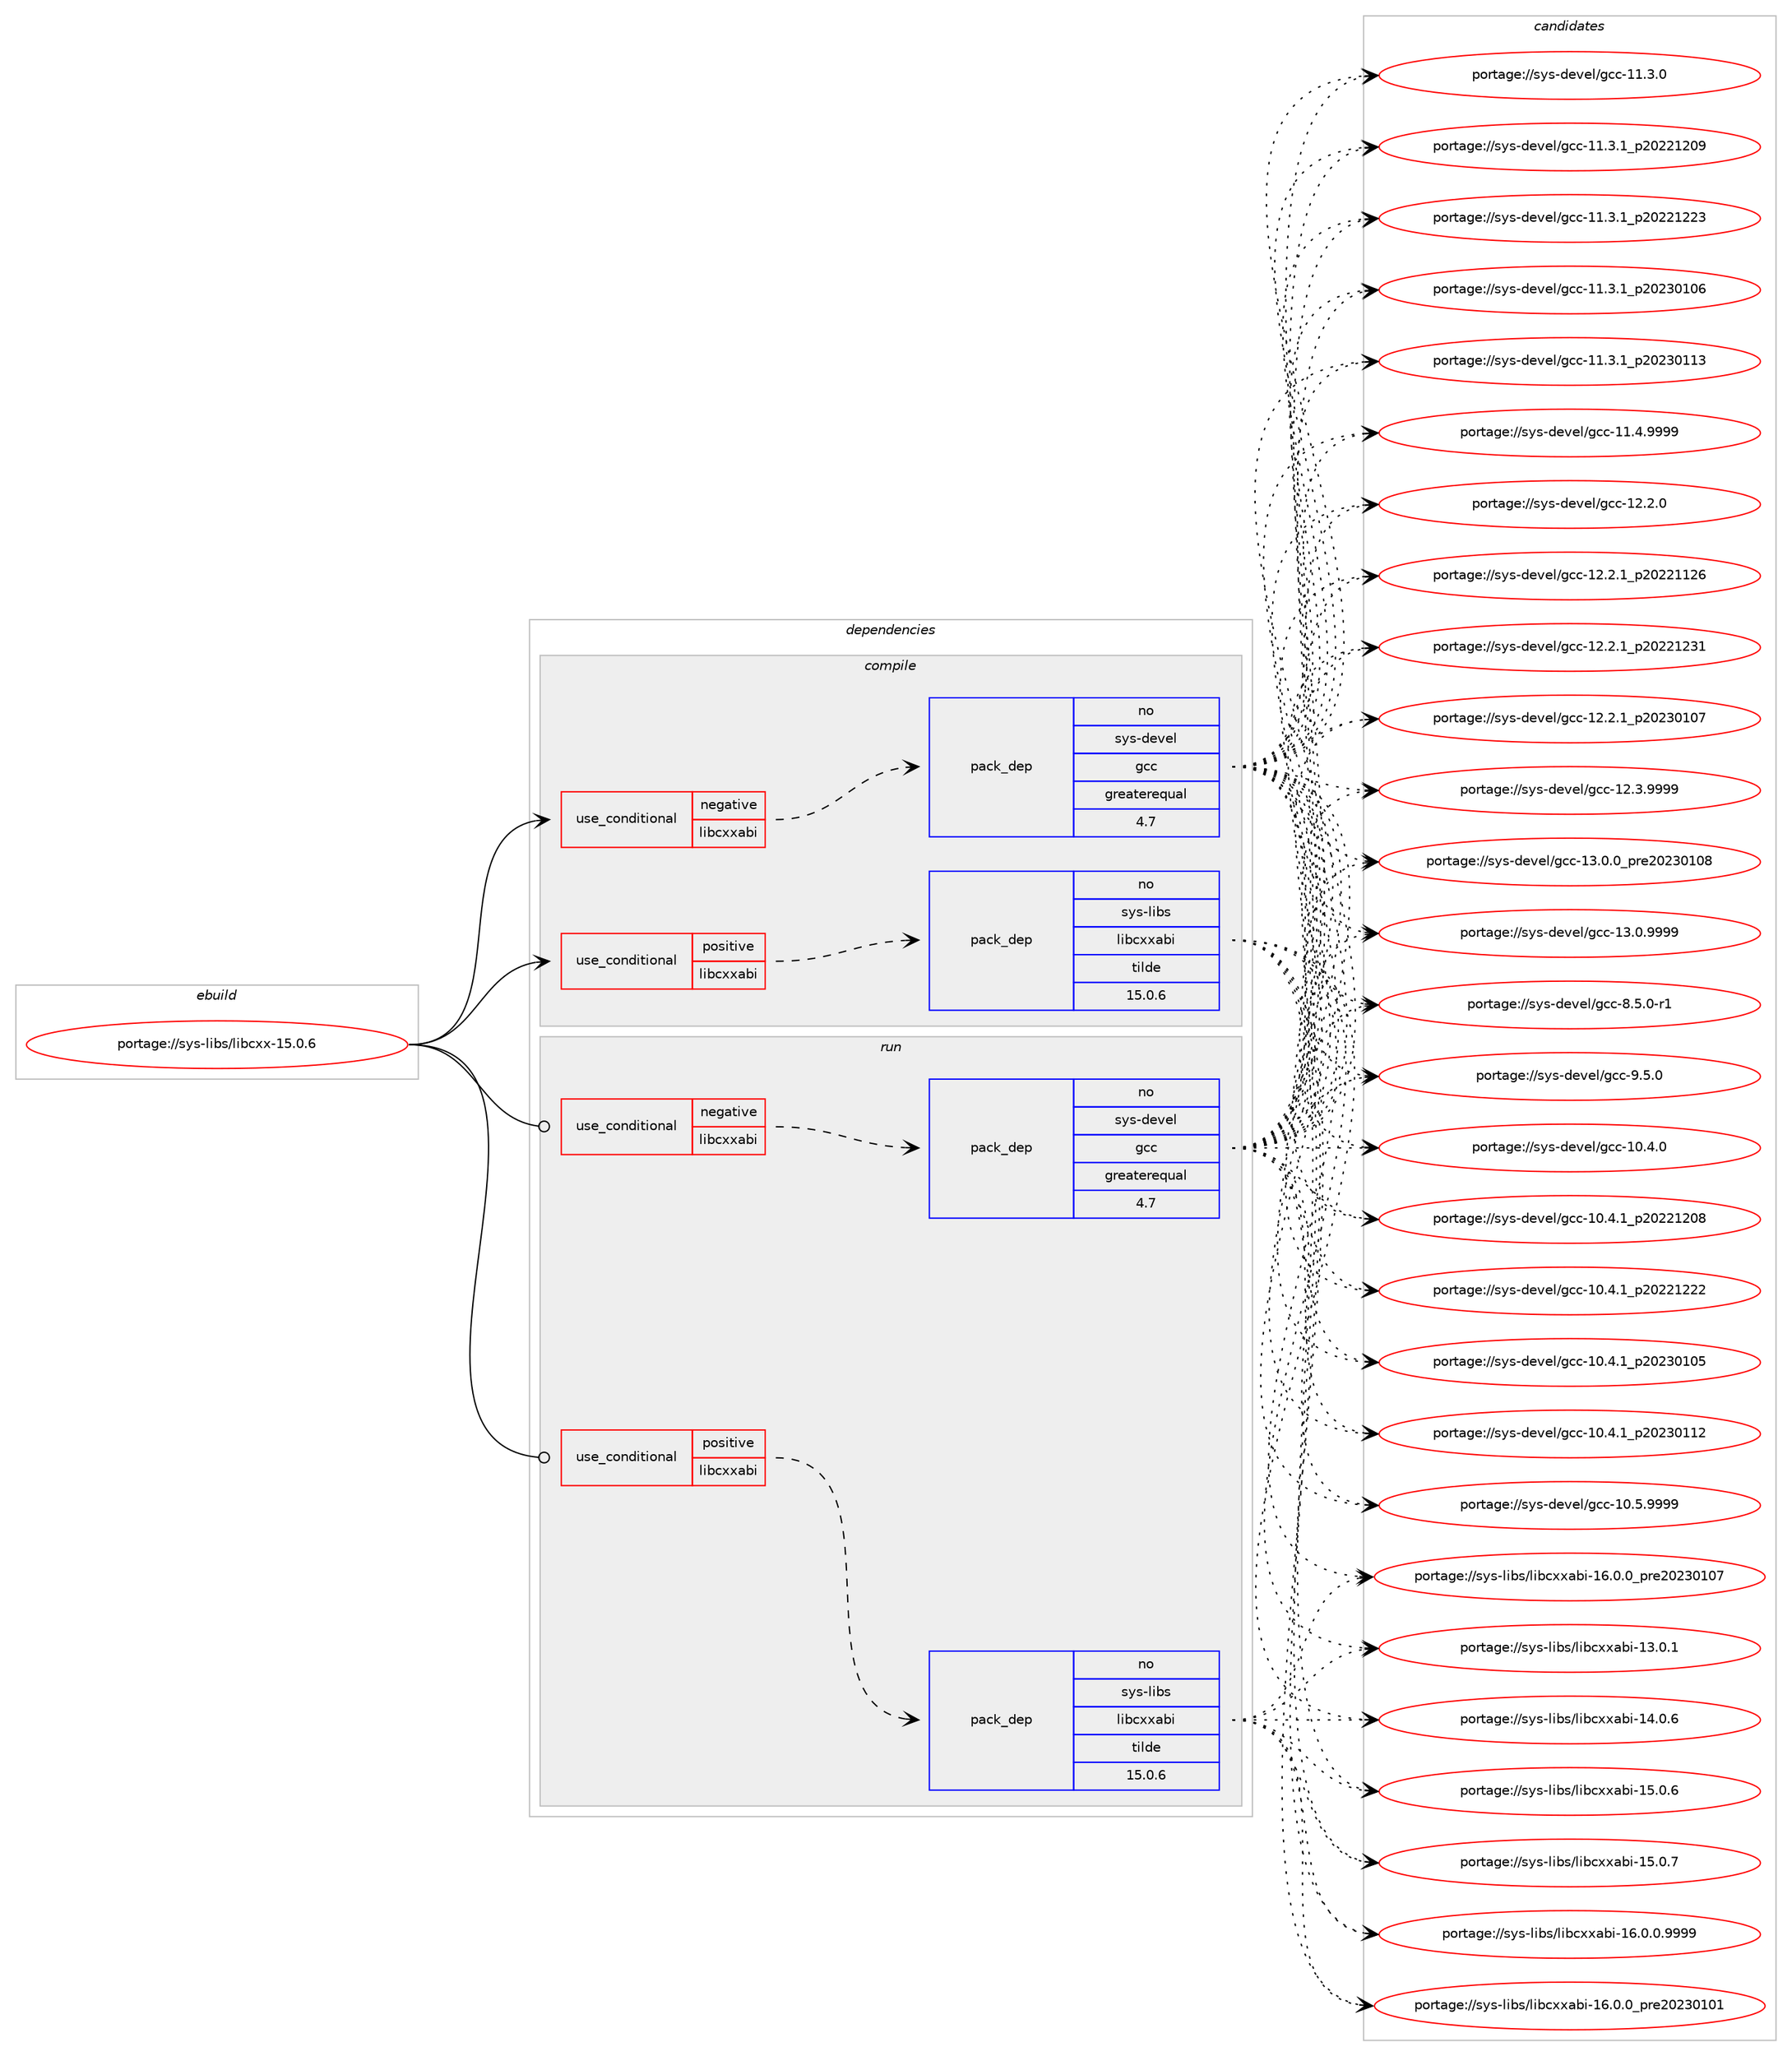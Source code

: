 digraph prolog {

# *************
# Graph options
# *************

newrank=true;
concentrate=true;
compound=true;
graph [rankdir=LR,fontname=Helvetica,fontsize=10,ranksep=1.5];#, ranksep=2.5, nodesep=0.2];
edge  [arrowhead=vee];
node  [fontname=Helvetica,fontsize=10];

# **********
# The ebuild
# **********

subgraph cluster_leftcol {
color=gray;
rank=same;
label=<<i>ebuild</i>>;
id [label="portage://sys-libs/libcxx-15.0.6", color=red, width=4, href="../sys-libs/libcxx-15.0.6.svg"];
}

# ****************
# The dependencies
# ****************

subgraph cluster_midcol {
color=gray;
label=<<i>dependencies</i>>;
subgraph cluster_compile {
fillcolor="#eeeeee";
style=filled;
label=<<i>compile</i>>;
subgraph cond6734 {
dependency10545 [label=<<TABLE BORDER="0" CELLBORDER="1" CELLSPACING="0" CELLPADDING="4"><TR><TD ROWSPAN="3" CELLPADDING="10">use_conditional</TD></TR><TR><TD>negative</TD></TR><TR><TD>libcxxabi</TD></TR></TABLE>>, shape=none, color=red];
subgraph pack3727 {
dependency10546 [label=<<TABLE BORDER="0" CELLBORDER="1" CELLSPACING="0" CELLPADDING="4" WIDTH="220"><TR><TD ROWSPAN="6" CELLPADDING="30">pack_dep</TD></TR><TR><TD WIDTH="110">no</TD></TR><TR><TD>sys-devel</TD></TR><TR><TD>gcc</TD></TR><TR><TD>greaterequal</TD></TR><TR><TD>4.7</TD></TR></TABLE>>, shape=none, color=blue];
}
dependency10545:e -> dependency10546:w [weight=20,style="dashed",arrowhead="vee"];
}
id:e -> dependency10545:w [weight=20,style="solid",arrowhead="vee"];
subgraph cond6735 {
dependency10547 [label=<<TABLE BORDER="0" CELLBORDER="1" CELLSPACING="0" CELLPADDING="4"><TR><TD ROWSPAN="3" CELLPADDING="10">use_conditional</TD></TR><TR><TD>positive</TD></TR><TR><TD>libcxxabi</TD></TR></TABLE>>, shape=none, color=red];
subgraph pack3728 {
dependency10548 [label=<<TABLE BORDER="0" CELLBORDER="1" CELLSPACING="0" CELLPADDING="4" WIDTH="220"><TR><TD ROWSPAN="6" CELLPADDING="30">pack_dep</TD></TR><TR><TD WIDTH="110">no</TD></TR><TR><TD>sys-libs</TD></TR><TR><TD>libcxxabi</TD></TR><TR><TD>tilde</TD></TR><TR><TD>15.0.6</TD></TR></TABLE>>, shape=none, color=blue];
}
dependency10547:e -> dependency10548:w [weight=20,style="dashed",arrowhead="vee"];
}
id:e -> dependency10547:w [weight=20,style="solid",arrowhead="vee"];
# *** BEGIN UNKNOWN DEPENDENCY TYPE (TODO) ***
# id -> package_dependency(portage://sys-libs/libcxx-15.0.6,install,no,sys-devel,llvm,none,[,,],[slot(15)],[])
# *** END UNKNOWN DEPENDENCY TYPE (TODO) ***

# *** BEGIN UNKNOWN DEPENDENCY TYPE (TODO) ***
# id -> package_dependency(portage://sys-libs/libcxx-15.0.6,install,strong,sys-devel,llvm,none,[,,],[slot(0)],[])
# *** END UNKNOWN DEPENDENCY TYPE (TODO) ***

}
subgraph cluster_compileandrun {
fillcolor="#eeeeee";
style=filled;
label=<<i>compile and run</i>>;
}
subgraph cluster_run {
fillcolor="#eeeeee";
style=filled;
label=<<i>run</i>>;
subgraph cond6736 {
dependency10549 [label=<<TABLE BORDER="0" CELLBORDER="1" CELLSPACING="0" CELLPADDING="4"><TR><TD ROWSPAN="3" CELLPADDING="10">use_conditional</TD></TR><TR><TD>negative</TD></TR><TR><TD>libcxxabi</TD></TR></TABLE>>, shape=none, color=red];
subgraph pack3729 {
dependency10550 [label=<<TABLE BORDER="0" CELLBORDER="1" CELLSPACING="0" CELLPADDING="4" WIDTH="220"><TR><TD ROWSPAN="6" CELLPADDING="30">pack_dep</TD></TR><TR><TD WIDTH="110">no</TD></TR><TR><TD>sys-devel</TD></TR><TR><TD>gcc</TD></TR><TR><TD>greaterequal</TD></TR><TR><TD>4.7</TD></TR></TABLE>>, shape=none, color=blue];
}
dependency10549:e -> dependency10550:w [weight=20,style="dashed",arrowhead="vee"];
}
id:e -> dependency10549:w [weight=20,style="solid",arrowhead="odot"];
subgraph cond6737 {
dependency10551 [label=<<TABLE BORDER="0" CELLBORDER="1" CELLSPACING="0" CELLPADDING="4"><TR><TD ROWSPAN="3" CELLPADDING="10">use_conditional</TD></TR><TR><TD>positive</TD></TR><TR><TD>libcxxabi</TD></TR></TABLE>>, shape=none, color=red];
subgraph pack3730 {
dependency10552 [label=<<TABLE BORDER="0" CELLBORDER="1" CELLSPACING="0" CELLPADDING="4" WIDTH="220"><TR><TD ROWSPAN="6" CELLPADDING="30">pack_dep</TD></TR><TR><TD WIDTH="110">no</TD></TR><TR><TD>sys-libs</TD></TR><TR><TD>libcxxabi</TD></TR><TR><TD>tilde</TD></TR><TR><TD>15.0.6</TD></TR></TABLE>>, shape=none, color=blue];
}
dependency10551:e -> dependency10552:w [weight=20,style="dashed",arrowhead="vee"];
}
id:e -> dependency10551:w [weight=20,style="solid",arrowhead="odot"];
}
}

# **************
# The candidates
# **************

subgraph cluster_choices {
rank=same;
color=gray;
label=<<i>candidates</i>>;

subgraph choice3727 {
color=black;
nodesep=1;
choice1151211154510010111810110847103999945494846524648 [label="portage://sys-devel/gcc-10.4.0", color=red, width=4,href="../sys-devel/gcc-10.4.0.svg"];
choice1151211154510010111810110847103999945494846524649951125048505049504856 [label="portage://sys-devel/gcc-10.4.1_p20221208", color=red, width=4,href="../sys-devel/gcc-10.4.1_p20221208.svg"];
choice1151211154510010111810110847103999945494846524649951125048505049505050 [label="portage://sys-devel/gcc-10.4.1_p20221222", color=red, width=4,href="../sys-devel/gcc-10.4.1_p20221222.svg"];
choice1151211154510010111810110847103999945494846524649951125048505148494853 [label="portage://sys-devel/gcc-10.4.1_p20230105", color=red, width=4,href="../sys-devel/gcc-10.4.1_p20230105.svg"];
choice1151211154510010111810110847103999945494846524649951125048505148494950 [label="portage://sys-devel/gcc-10.4.1_p20230112", color=red, width=4,href="../sys-devel/gcc-10.4.1_p20230112.svg"];
choice1151211154510010111810110847103999945494846534657575757 [label="portage://sys-devel/gcc-10.5.9999", color=red, width=4,href="../sys-devel/gcc-10.5.9999.svg"];
choice1151211154510010111810110847103999945494946514648 [label="portage://sys-devel/gcc-11.3.0", color=red, width=4,href="../sys-devel/gcc-11.3.0.svg"];
choice1151211154510010111810110847103999945494946514649951125048505049504857 [label="portage://sys-devel/gcc-11.3.1_p20221209", color=red, width=4,href="../sys-devel/gcc-11.3.1_p20221209.svg"];
choice1151211154510010111810110847103999945494946514649951125048505049505051 [label="portage://sys-devel/gcc-11.3.1_p20221223", color=red, width=4,href="../sys-devel/gcc-11.3.1_p20221223.svg"];
choice1151211154510010111810110847103999945494946514649951125048505148494854 [label="portage://sys-devel/gcc-11.3.1_p20230106", color=red, width=4,href="../sys-devel/gcc-11.3.1_p20230106.svg"];
choice1151211154510010111810110847103999945494946514649951125048505148494951 [label="portage://sys-devel/gcc-11.3.1_p20230113", color=red, width=4,href="../sys-devel/gcc-11.3.1_p20230113.svg"];
choice1151211154510010111810110847103999945494946524657575757 [label="portage://sys-devel/gcc-11.4.9999", color=red, width=4,href="../sys-devel/gcc-11.4.9999.svg"];
choice1151211154510010111810110847103999945495046504648 [label="portage://sys-devel/gcc-12.2.0", color=red, width=4,href="../sys-devel/gcc-12.2.0.svg"];
choice1151211154510010111810110847103999945495046504649951125048505049495054 [label="portage://sys-devel/gcc-12.2.1_p20221126", color=red, width=4,href="../sys-devel/gcc-12.2.1_p20221126.svg"];
choice1151211154510010111810110847103999945495046504649951125048505049505149 [label="portage://sys-devel/gcc-12.2.1_p20221231", color=red, width=4,href="../sys-devel/gcc-12.2.1_p20221231.svg"];
choice1151211154510010111810110847103999945495046504649951125048505148494855 [label="portage://sys-devel/gcc-12.2.1_p20230107", color=red, width=4,href="../sys-devel/gcc-12.2.1_p20230107.svg"];
choice1151211154510010111810110847103999945495046514657575757 [label="portage://sys-devel/gcc-12.3.9999", color=red, width=4,href="../sys-devel/gcc-12.3.9999.svg"];
choice1151211154510010111810110847103999945495146484648951121141015048505148494856 [label="portage://sys-devel/gcc-13.0.0_pre20230108", color=red, width=4,href="../sys-devel/gcc-13.0.0_pre20230108.svg"];
choice1151211154510010111810110847103999945495146484657575757 [label="portage://sys-devel/gcc-13.0.9999", color=red, width=4,href="../sys-devel/gcc-13.0.9999.svg"];
choice115121115451001011181011084710399994556465346484511449 [label="portage://sys-devel/gcc-8.5.0-r1", color=red, width=4,href="../sys-devel/gcc-8.5.0-r1.svg"];
choice11512111545100101118101108471039999455746534648 [label="portage://sys-devel/gcc-9.5.0", color=red, width=4,href="../sys-devel/gcc-9.5.0.svg"];
dependency10546:e -> choice1151211154510010111810110847103999945494846524648:w [style=dotted,weight="100"];
dependency10546:e -> choice1151211154510010111810110847103999945494846524649951125048505049504856:w [style=dotted,weight="100"];
dependency10546:e -> choice1151211154510010111810110847103999945494846524649951125048505049505050:w [style=dotted,weight="100"];
dependency10546:e -> choice1151211154510010111810110847103999945494846524649951125048505148494853:w [style=dotted,weight="100"];
dependency10546:e -> choice1151211154510010111810110847103999945494846524649951125048505148494950:w [style=dotted,weight="100"];
dependency10546:e -> choice1151211154510010111810110847103999945494846534657575757:w [style=dotted,weight="100"];
dependency10546:e -> choice1151211154510010111810110847103999945494946514648:w [style=dotted,weight="100"];
dependency10546:e -> choice1151211154510010111810110847103999945494946514649951125048505049504857:w [style=dotted,weight="100"];
dependency10546:e -> choice1151211154510010111810110847103999945494946514649951125048505049505051:w [style=dotted,weight="100"];
dependency10546:e -> choice1151211154510010111810110847103999945494946514649951125048505148494854:w [style=dotted,weight="100"];
dependency10546:e -> choice1151211154510010111810110847103999945494946514649951125048505148494951:w [style=dotted,weight="100"];
dependency10546:e -> choice1151211154510010111810110847103999945494946524657575757:w [style=dotted,weight="100"];
dependency10546:e -> choice1151211154510010111810110847103999945495046504648:w [style=dotted,weight="100"];
dependency10546:e -> choice1151211154510010111810110847103999945495046504649951125048505049495054:w [style=dotted,weight="100"];
dependency10546:e -> choice1151211154510010111810110847103999945495046504649951125048505049505149:w [style=dotted,weight="100"];
dependency10546:e -> choice1151211154510010111810110847103999945495046504649951125048505148494855:w [style=dotted,weight="100"];
dependency10546:e -> choice1151211154510010111810110847103999945495046514657575757:w [style=dotted,weight="100"];
dependency10546:e -> choice1151211154510010111810110847103999945495146484648951121141015048505148494856:w [style=dotted,weight="100"];
dependency10546:e -> choice1151211154510010111810110847103999945495146484657575757:w [style=dotted,weight="100"];
dependency10546:e -> choice115121115451001011181011084710399994556465346484511449:w [style=dotted,weight="100"];
dependency10546:e -> choice11512111545100101118101108471039999455746534648:w [style=dotted,weight="100"];
}
subgraph choice3728 {
color=black;
nodesep=1;
choice1151211154510810598115471081059899120120979810545495146484649 [label="portage://sys-libs/libcxxabi-13.0.1", color=red, width=4,href="../sys-libs/libcxxabi-13.0.1.svg"];
choice1151211154510810598115471081059899120120979810545495246484654 [label="portage://sys-libs/libcxxabi-14.0.6", color=red, width=4,href="../sys-libs/libcxxabi-14.0.6.svg"];
choice1151211154510810598115471081059899120120979810545495346484654 [label="portage://sys-libs/libcxxabi-15.0.6", color=red, width=4,href="../sys-libs/libcxxabi-15.0.6.svg"];
choice1151211154510810598115471081059899120120979810545495346484655 [label="portage://sys-libs/libcxxabi-15.0.7", color=red, width=4,href="../sys-libs/libcxxabi-15.0.7.svg"];
choice11512111545108105981154710810598991201209798105454954464846484657575757 [label="portage://sys-libs/libcxxabi-16.0.0.9999", color=red, width=4,href="../sys-libs/libcxxabi-16.0.0.9999.svg"];
choice1151211154510810598115471081059899120120979810545495446484648951121141015048505148494849 [label="portage://sys-libs/libcxxabi-16.0.0_pre20230101", color=red, width=4,href="../sys-libs/libcxxabi-16.0.0_pre20230101.svg"];
choice1151211154510810598115471081059899120120979810545495446484648951121141015048505148494855 [label="portage://sys-libs/libcxxabi-16.0.0_pre20230107", color=red, width=4,href="../sys-libs/libcxxabi-16.0.0_pre20230107.svg"];
dependency10548:e -> choice1151211154510810598115471081059899120120979810545495146484649:w [style=dotted,weight="100"];
dependency10548:e -> choice1151211154510810598115471081059899120120979810545495246484654:w [style=dotted,weight="100"];
dependency10548:e -> choice1151211154510810598115471081059899120120979810545495346484654:w [style=dotted,weight="100"];
dependency10548:e -> choice1151211154510810598115471081059899120120979810545495346484655:w [style=dotted,weight="100"];
dependency10548:e -> choice11512111545108105981154710810598991201209798105454954464846484657575757:w [style=dotted,weight="100"];
dependency10548:e -> choice1151211154510810598115471081059899120120979810545495446484648951121141015048505148494849:w [style=dotted,weight="100"];
dependency10548:e -> choice1151211154510810598115471081059899120120979810545495446484648951121141015048505148494855:w [style=dotted,weight="100"];
}
subgraph choice3729 {
color=black;
nodesep=1;
choice1151211154510010111810110847103999945494846524648 [label="portage://sys-devel/gcc-10.4.0", color=red, width=4,href="../sys-devel/gcc-10.4.0.svg"];
choice1151211154510010111810110847103999945494846524649951125048505049504856 [label="portage://sys-devel/gcc-10.4.1_p20221208", color=red, width=4,href="../sys-devel/gcc-10.4.1_p20221208.svg"];
choice1151211154510010111810110847103999945494846524649951125048505049505050 [label="portage://sys-devel/gcc-10.4.1_p20221222", color=red, width=4,href="../sys-devel/gcc-10.4.1_p20221222.svg"];
choice1151211154510010111810110847103999945494846524649951125048505148494853 [label="portage://sys-devel/gcc-10.4.1_p20230105", color=red, width=4,href="../sys-devel/gcc-10.4.1_p20230105.svg"];
choice1151211154510010111810110847103999945494846524649951125048505148494950 [label="portage://sys-devel/gcc-10.4.1_p20230112", color=red, width=4,href="../sys-devel/gcc-10.4.1_p20230112.svg"];
choice1151211154510010111810110847103999945494846534657575757 [label="portage://sys-devel/gcc-10.5.9999", color=red, width=4,href="../sys-devel/gcc-10.5.9999.svg"];
choice1151211154510010111810110847103999945494946514648 [label="portage://sys-devel/gcc-11.3.0", color=red, width=4,href="../sys-devel/gcc-11.3.0.svg"];
choice1151211154510010111810110847103999945494946514649951125048505049504857 [label="portage://sys-devel/gcc-11.3.1_p20221209", color=red, width=4,href="../sys-devel/gcc-11.3.1_p20221209.svg"];
choice1151211154510010111810110847103999945494946514649951125048505049505051 [label="portage://sys-devel/gcc-11.3.1_p20221223", color=red, width=4,href="../sys-devel/gcc-11.3.1_p20221223.svg"];
choice1151211154510010111810110847103999945494946514649951125048505148494854 [label="portage://sys-devel/gcc-11.3.1_p20230106", color=red, width=4,href="../sys-devel/gcc-11.3.1_p20230106.svg"];
choice1151211154510010111810110847103999945494946514649951125048505148494951 [label="portage://sys-devel/gcc-11.3.1_p20230113", color=red, width=4,href="../sys-devel/gcc-11.3.1_p20230113.svg"];
choice1151211154510010111810110847103999945494946524657575757 [label="portage://sys-devel/gcc-11.4.9999", color=red, width=4,href="../sys-devel/gcc-11.4.9999.svg"];
choice1151211154510010111810110847103999945495046504648 [label="portage://sys-devel/gcc-12.2.0", color=red, width=4,href="../sys-devel/gcc-12.2.0.svg"];
choice1151211154510010111810110847103999945495046504649951125048505049495054 [label="portage://sys-devel/gcc-12.2.1_p20221126", color=red, width=4,href="../sys-devel/gcc-12.2.1_p20221126.svg"];
choice1151211154510010111810110847103999945495046504649951125048505049505149 [label="portage://sys-devel/gcc-12.2.1_p20221231", color=red, width=4,href="../sys-devel/gcc-12.2.1_p20221231.svg"];
choice1151211154510010111810110847103999945495046504649951125048505148494855 [label="portage://sys-devel/gcc-12.2.1_p20230107", color=red, width=4,href="../sys-devel/gcc-12.2.1_p20230107.svg"];
choice1151211154510010111810110847103999945495046514657575757 [label="portage://sys-devel/gcc-12.3.9999", color=red, width=4,href="../sys-devel/gcc-12.3.9999.svg"];
choice1151211154510010111810110847103999945495146484648951121141015048505148494856 [label="portage://sys-devel/gcc-13.0.0_pre20230108", color=red, width=4,href="../sys-devel/gcc-13.0.0_pre20230108.svg"];
choice1151211154510010111810110847103999945495146484657575757 [label="portage://sys-devel/gcc-13.0.9999", color=red, width=4,href="../sys-devel/gcc-13.0.9999.svg"];
choice115121115451001011181011084710399994556465346484511449 [label="portage://sys-devel/gcc-8.5.0-r1", color=red, width=4,href="../sys-devel/gcc-8.5.0-r1.svg"];
choice11512111545100101118101108471039999455746534648 [label="portage://sys-devel/gcc-9.5.0", color=red, width=4,href="../sys-devel/gcc-9.5.0.svg"];
dependency10550:e -> choice1151211154510010111810110847103999945494846524648:w [style=dotted,weight="100"];
dependency10550:e -> choice1151211154510010111810110847103999945494846524649951125048505049504856:w [style=dotted,weight="100"];
dependency10550:e -> choice1151211154510010111810110847103999945494846524649951125048505049505050:w [style=dotted,weight="100"];
dependency10550:e -> choice1151211154510010111810110847103999945494846524649951125048505148494853:w [style=dotted,weight="100"];
dependency10550:e -> choice1151211154510010111810110847103999945494846524649951125048505148494950:w [style=dotted,weight="100"];
dependency10550:e -> choice1151211154510010111810110847103999945494846534657575757:w [style=dotted,weight="100"];
dependency10550:e -> choice1151211154510010111810110847103999945494946514648:w [style=dotted,weight="100"];
dependency10550:e -> choice1151211154510010111810110847103999945494946514649951125048505049504857:w [style=dotted,weight="100"];
dependency10550:e -> choice1151211154510010111810110847103999945494946514649951125048505049505051:w [style=dotted,weight="100"];
dependency10550:e -> choice1151211154510010111810110847103999945494946514649951125048505148494854:w [style=dotted,weight="100"];
dependency10550:e -> choice1151211154510010111810110847103999945494946514649951125048505148494951:w [style=dotted,weight="100"];
dependency10550:e -> choice1151211154510010111810110847103999945494946524657575757:w [style=dotted,weight="100"];
dependency10550:e -> choice1151211154510010111810110847103999945495046504648:w [style=dotted,weight="100"];
dependency10550:e -> choice1151211154510010111810110847103999945495046504649951125048505049495054:w [style=dotted,weight="100"];
dependency10550:e -> choice1151211154510010111810110847103999945495046504649951125048505049505149:w [style=dotted,weight="100"];
dependency10550:e -> choice1151211154510010111810110847103999945495046504649951125048505148494855:w [style=dotted,weight="100"];
dependency10550:e -> choice1151211154510010111810110847103999945495046514657575757:w [style=dotted,weight="100"];
dependency10550:e -> choice1151211154510010111810110847103999945495146484648951121141015048505148494856:w [style=dotted,weight="100"];
dependency10550:e -> choice1151211154510010111810110847103999945495146484657575757:w [style=dotted,weight="100"];
dependency10550:e -> choice115121115451001011181011084710399994556465346484511449:w [style=dotted,weight="100"];
dependency10550:e -> choice11512111545100101118101108471039999455746534648:w [style=dotted,weight="100"];
}
subgraph choice3730 {
color=black;
nodesep=1;
choice1151211154510810598115471081059899120120979810545495146484649 [label="portage://sys-libs/libcxxabi-13.0.1", color=red, width=4,href="../sys-libs/libcxxabi-13.0.1.svg"];
choice1151211154510810598115471081059899120120979810545495246484654 [label="portage://sys-libs/libcxxabi-14.0.6", color=red, width=4,href="../sys-libs/libcxxabi-14.0.6.svg"];
choice1151211154510810598115471081059899120120979810545495346484654 [label="portage://sys-libs/libcxxabi-15.0.6", color=red, width=4,href="../sys-libs/libcxxabi-15.0.6.svg"];
choice1151211154510810598115471081059899120120979810545495346484655 [label="portage://sys-libs/libcxxabi-15.0.7", color=red, width=4,href="../sys-libs/libcxxabi-15.0.7.svg"];
choice11512111545108105981154710810598991201209798105454954464846484657575757 [label="portage://sys-libs/libcxxabi-16.0.0.9999", color=red, width=4,href="../sys-libs/libcxxabi-16.0.0.9999.svg"];
choice1151211154510810598115471081059899120120979810545495446484648951121141015048505148494849 [label="portage://sys-libs/libcxxabi-16.0.0_pre20230101", color=red, width=4,href="../sys-libs/libcxxabi-16.0.0_pre20230101.svg"];
choice1151211154510810598115471081059899120120979810545495446484648951121141015048505148494855 [label="portage://sys-libs/libcxxabi-16.0.0_pre20230107", color=red, width=4,href="../sys-libs/libcxxabi-16.0.0_pre20230107.svg"];
dependency10552:e -> choice1151211154510810598115471081059899120120979810545495146484649:w [style=dotted,weight="100"];
dependency10552:e -> choice1151211154510810598115471081059899120120979810545495246484654:w [style=dotted,weight="100"];
dependency10552:e -> choice1151211154510810598115471081059899120120979810545495346484654:w [style=dotted,weight="100"];
dependency10552:e -> choice1151211154510810598115471081059899120120979810545495346484655:w [style=dotted,weight="100"];
dependency10552:e -> choice11512111545108105981154710810598991201209798105454954464846484657575757:w [style=dotted,weight="100"];
dependency10552:e -> choice1151211154510810598115471081059899120120979810545495446484648951121141015048505148494849:w [style=dotted,weight="100"];
dependency10552:e -> choice1151211154510810598115471081059899120120979810545495446484648951121141015048505148494855:w [style=dotted,weight="100"];
}
}

}
